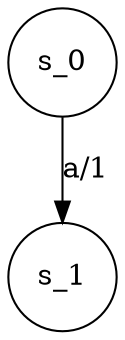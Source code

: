 digraph fsm {
    s_0 [label="s_0" shape="circle"]
    s_1 [label="s_1" shape="circle"]

    s_0 -> s_1 [label="a/1"]
}
